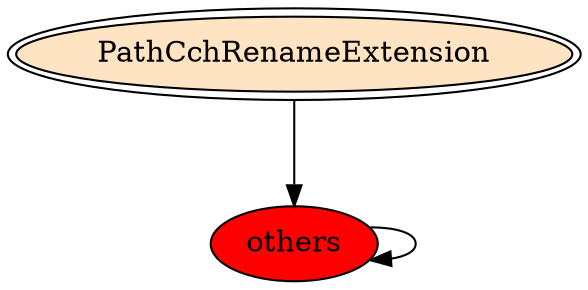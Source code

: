 digraph "./REPORTS/6115/API_PER_CATEGORY/PathCchRenameExtension.exe_4440_Files and I_O (Local file system)_API_per_Category_Transition_Matrix" {
	PathCchRenameExtension [label=PathCchRenameExtension fillcolor=bisque peripheries=2 style=filled]
	others [label=others fillcolor=red style=filled]
	PathCchRenameExtension -> others [label=1.0 fontcolor=white]
	others -> others [label=1.0 fontcolor=white]
}
